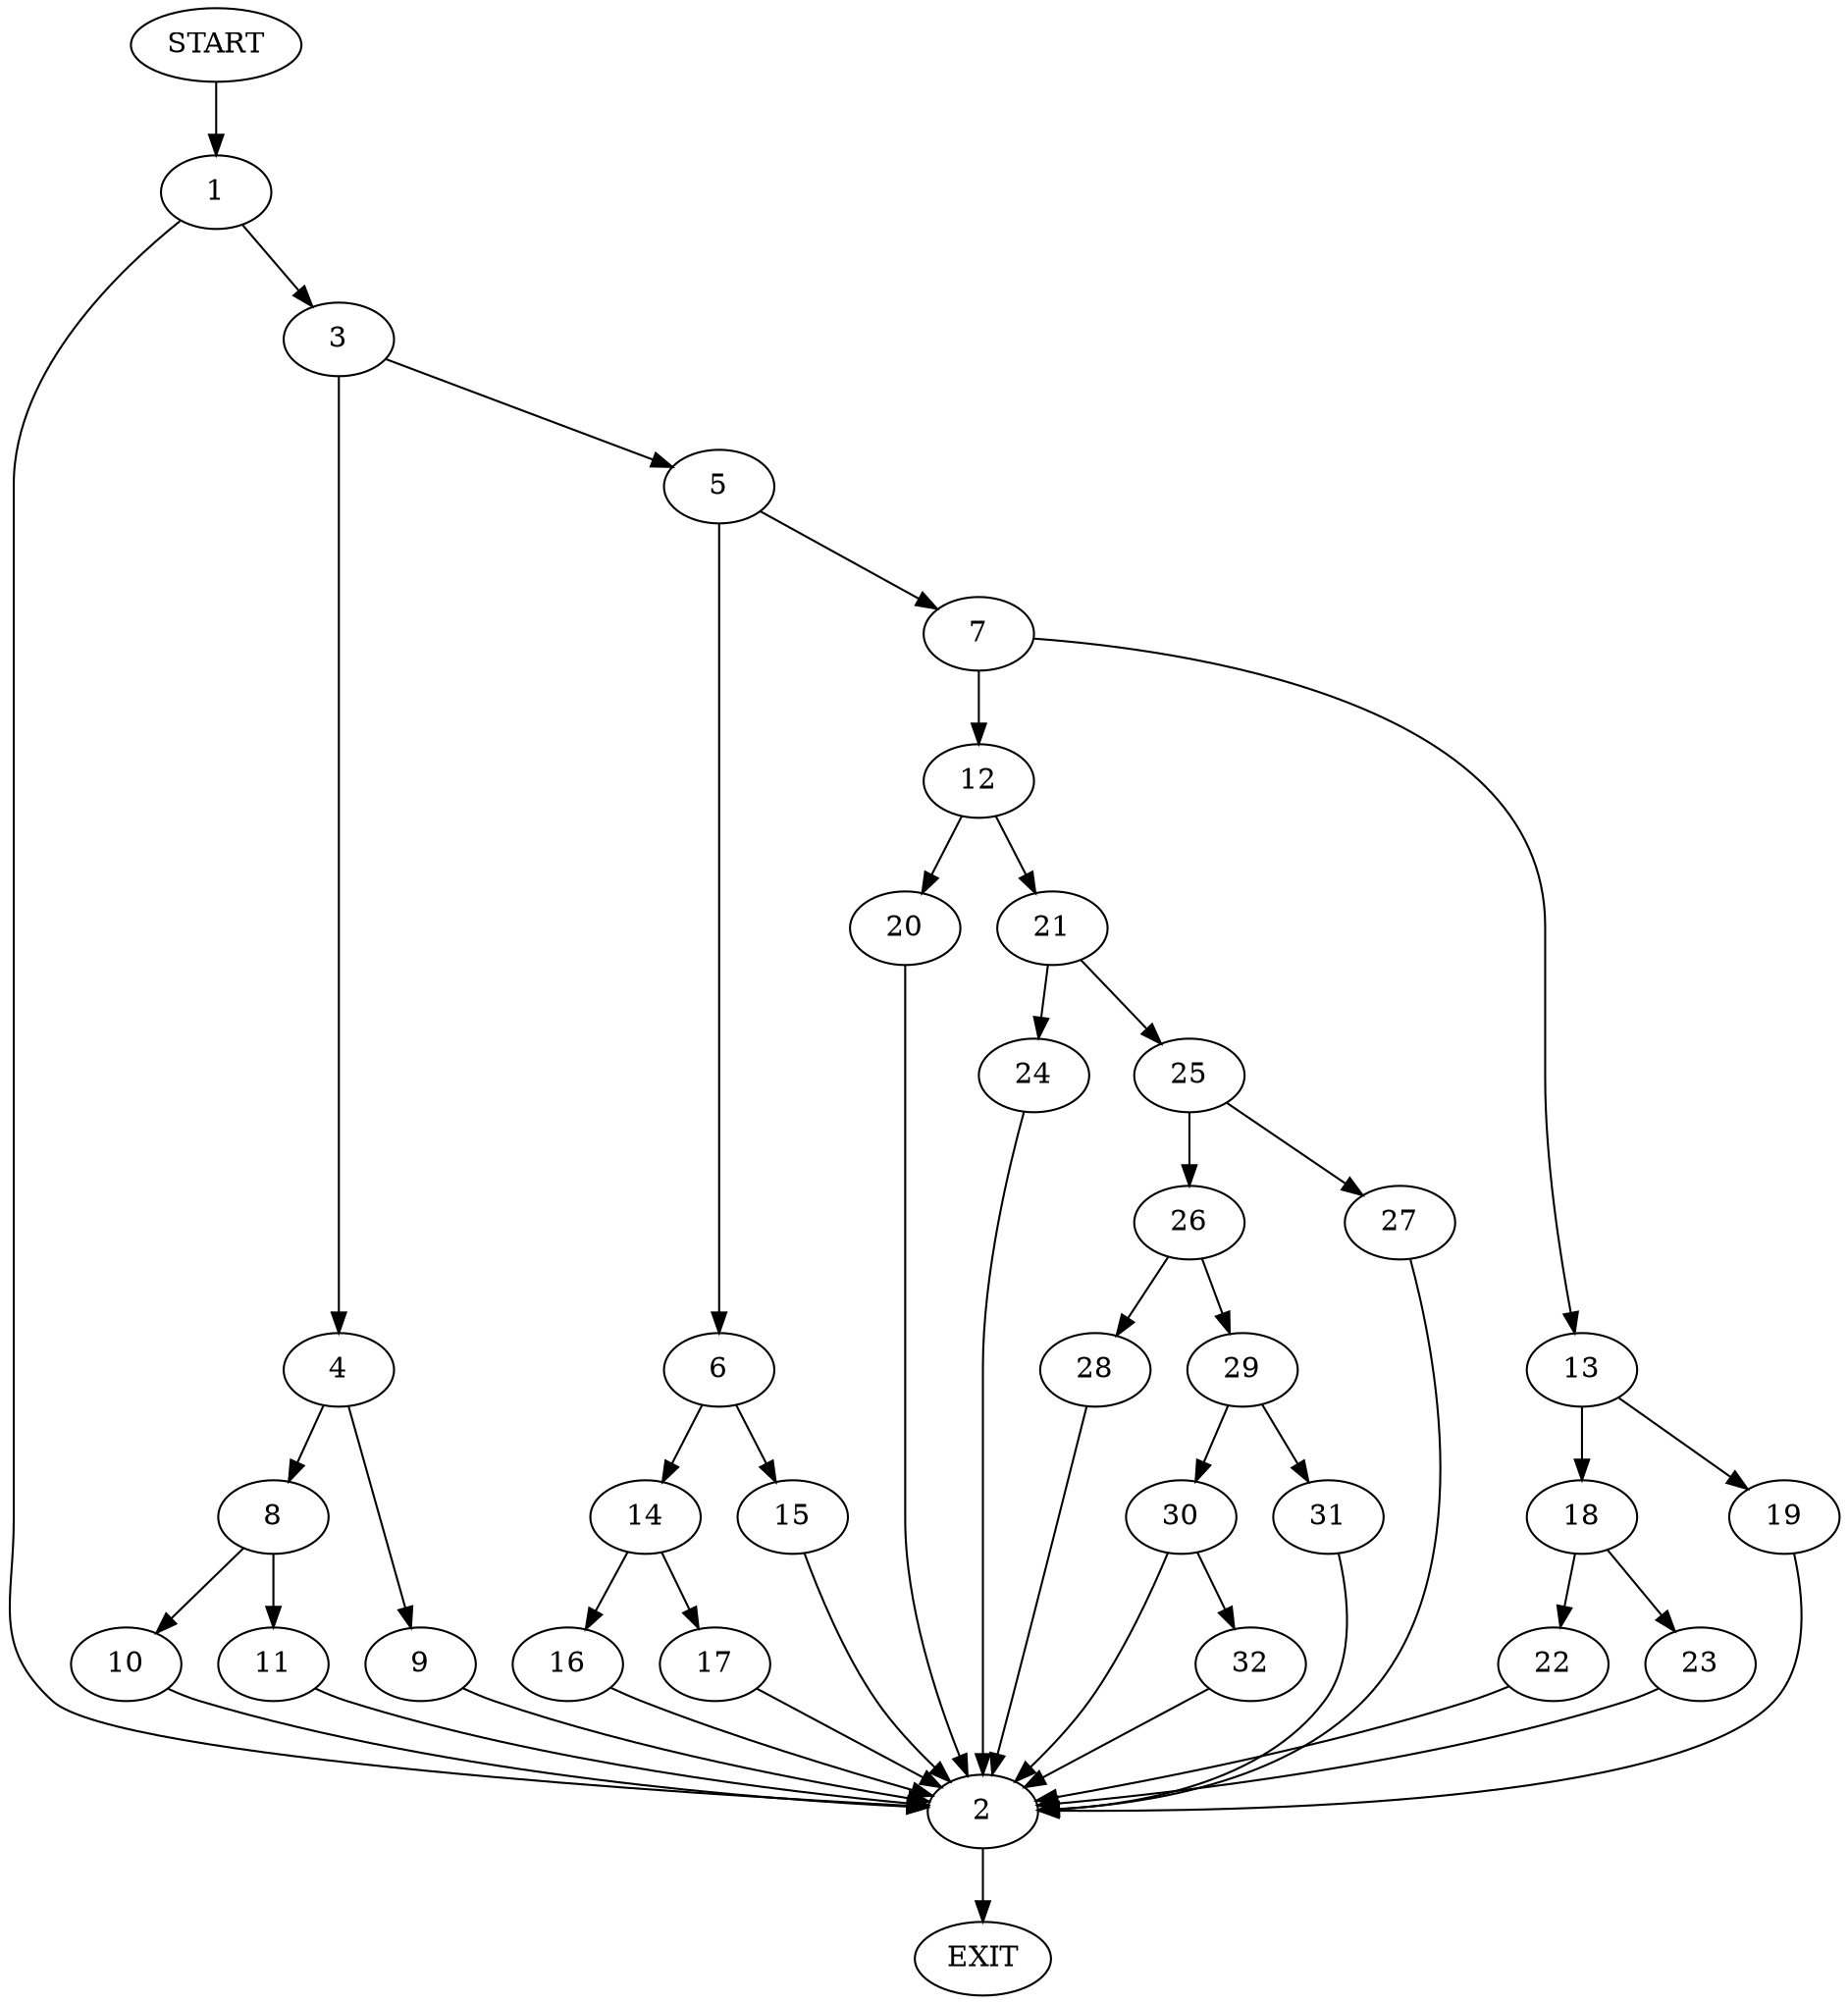 digraph {
0 [label="START"]
33 [label="EXIT"]
0 -> 1
1 -> 2
1 -> 3
2 -> 33
3 -> 4
3 -> 5
5 -> 6
5 -> 7
4 -> 8
4 -> 9
9 -> 2
8 -> 10
8 -> 11
11 -> 2
10 -> 2
7 -> 12
7 -> 13
6 -> 14
6 -> 15
14 -> 16
14 -> 17
15 -> 2
16 -> 2
17 -> 2
13 -> 18
13 -> 19
12 -> 20
12 -> 21
19 -> 2
18 -> 22
18 -> 23
23 -> 2
22 -> 2
20 -> 2
21 -> 24
21 -> 25
25 -> 26
25 -> 27
24 -> 2
27 -> 2
26 -> 28
26 -> 29
28 -> 2
29 -> 30
29 -> 31
31 -> 2
30 -> 2
30 -> 32
32 -> 2
}
